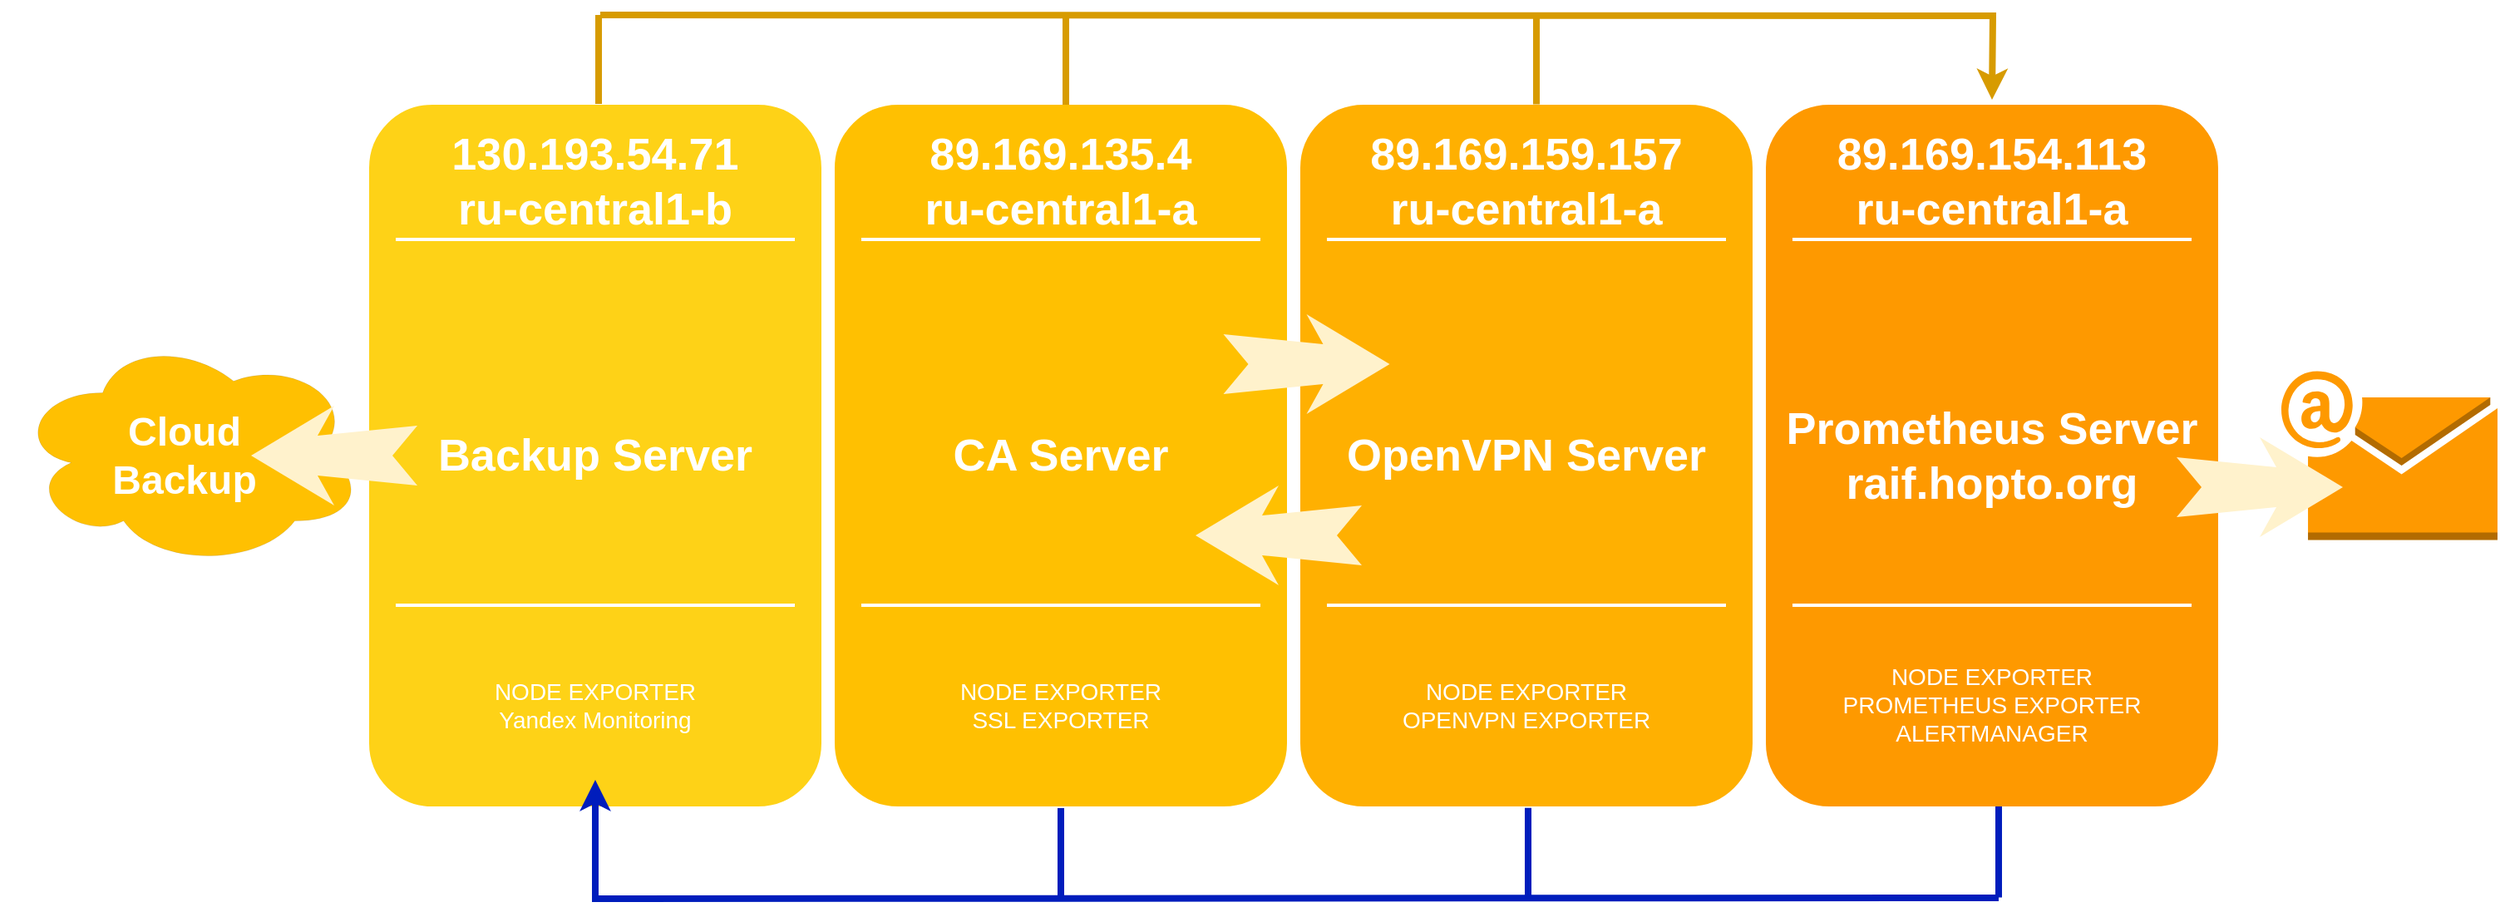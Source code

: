 <mxfile version="26.0.16">
  <diagram name="Page-1" id="12e1b939-464a-85fe-373e-61e167be1490">
    <mxGraphModel dx="1588" dy="824" grid="1" gridSize="10" guides="1" tooltips="1" connect="1" arrows="1" fold="1" page="1" pageScale="1.5" pageWidth="1169" pageHeight="826" background="none" math="0" shadow="0">
      <root>
        <mxCell id="0" />
        <mxCell id="1" parent="0" />
        <mxCell id="60da8b9f42644d3a-2" value="&lt;span style=&quot;color: rgb(255, 255, 255); font-size: 27px; font-weight: 700;&quot;&gt;Backup Server&lt;/span&gt;" style="whiteSpace=wrap;html=1;rounded=1;shadow=0;strokeWidth=8;fontSize=20;align=center;fillColor=#FED217;strokeColor=#FFFFFF;" parent="1" vertex="1">
          <mxGeometry x="316" y="405" width="280" height="430" as="geometry" />
        </mxCell>
        <mxCell id="60da8b9f42644d3a-3" value="130.193.54.71&lt;div&gt;ru-central1-b&lt;/div&gt;" style="text;html=1;strokeColor=none;fillColor=none;align=center;verticalAlign=middle;whiteSpace=wrap;rounded=0;shadow=0;fontSize=27;fontColor=#FFFFFF;fontStyle=1" parent="1" vertex="1">
          <mxGeometry x="316" y="425" width="280" height="60" as="geometry" />
        </mxCell>
        <mxCell id="60da8b9f42644d3a-4" value="NODE EXPORTER&lt;div&gt;Yandex Monitoring&lt;/div&gt;" style="text;html=1;strokeColor=none;fillColor=none;align=center;verticalAlign=middle;whiteSpace=wrap;rounded=0;shadow=0;fontSize=14;fontColor=#FFFFFF;" parent="1" vertex="1">
          <mxGeometry x="316" y="725" width="280" height="90" as="geometry" />
        </mxCell>
        <mxCell id="60da8b9f42644d3a-6" value="" style="line;strokeWidth=2;html=1;rounded=0;shadow=0;fontSize=27;align=center;fillColor=none;strokeColor=#FFFFFF;" parent="1" vertex="1">
          <mxGeometry x="336" y="485" width="240" height="10" as="geometry" />
        </mxCell>
        <mxCell id="60da8b9f42644d3a-7" value="" style="line;strokeWidth=2;html=1;rounded=0;shadow=0;fontSize=27;align=center;fillColor=none;strokeColor=#FFFFFF;" parent="1" vertex="1">
          <mxGeometry x="336" y="705" width="240" height="10" as="geometry" />
        </mxCell>
        <mxCell id="60da8b9f42644d3a-17" value="&lt;span style=&quot;color: rgb(255, 255, 255); font-size: 27px; font-weight: 700;&quot;&gt;CA Server&lt;/span&gt;" style="whiteSpace=wrap;html=1;rounded=1;shadow=0;strokeWidth=8;fontSize=20;align=center;fillColor=#FFC001;strokeColor=#FFFFFF;" parent="1" vertex="1">
          <mxGeometry x="596" y="405" width="280" height="430" as="geometry" />
        </mxCell>
        <mxCell id="60da8b9f42644d3a-18" value="89.169.135.4&lt;div&gt;ru-central1-a&lt;/div&gt;" style="text;html=1;strokeColor=none;fillColor=none;align=center;verticalAlign=middle;whiteSpace=wrap;rounded=0;shadow=0;fontSize=27;fontColor=#FFFFFF;fontStyle=1" parent="1" vertex="1">
          <mxGeometry x="596" y="425" width="280" height="60" as="geometry" />
        </mxCell>
        <mxCell id="60da8b9f42644d3a-19" value="NODE EXPORTER&lt;div&gt;&lt;div&gt;SSL EXPORTER&lt;/div&gt;&lt;/div&gt;" style="text;html=1;strokeColor=none;fillColor=none;align=center;verticalAlign=middle;whiteSpace=wrap;rounded=0;shadow=0;fontSize=14;fontColor=#FFFFFF;" parent="1" vertex="1">
          <mxGeometry x="596" y="725" width="280" height="90" as="geometry" />
        </mxCell>
        <mxCell id="60da8b9f42644d3a-20" value="" style="line;strokeWidth=2;html=1;rounded=0;shadow=0;fontSize=27;align=center;fillColor=none;strokeColor=#FFFFFF;" parent="1" vertex="1">
          <mxGeometry x="616" y="485" width="240" height="10" as="geometry" />
        </mxCell>
        <mxCell id="60da8b9f42644d3a-21" value="" style="line;strokeWidth=2;html=1;rounded=0;shadow=0;fontSize=27;align=center;fillColor=none;strokeColor=#FFFFFF;" parent="1" vertex="1">
          <mxGeometry x="616" y="705" width="240" height="10" as="geometry" />
        </mxCell>
        <mxCell id="60da8b9f42644d3a-24" value="&lt;span style=&quot;color: rgb(255, 255, 255); font-size: 27px; font-weight: 700;&quot;&gt;OpenVPN Server&lt;/span&gt;" style="whiteSpace=wrap;html=1;rounded=1;shadow=0;strokeWidth=8;fontSize=20;align=center;fillColor=#FFB001;strokeColor=#FFFFFF;" parent="1" vertex="1">
          <mxGeometry x="876" y="405" width="280" height="430" as="geometry" />
        </mxCell>
        <mxCell id="60da8b9f42644d3a-25" value="89.169.159.157&lt;div&gt;ru-central1-a&lt;/div&gt;" style="text;html=1;strokeColor=none;fillColor=none;align=center;verticalAlign=middle;whiteSpace=wrap;rounded=0;shadow=0;fontSize=27;fontColor=#FFFFFF;fontStyle=1" parent="1" vertex="1">
          <mxGeometry x="876" y="425" width="280" height="60" as="geometry" />
        </mxCell>
        <mxCell id="60da8b9f42644d3a-26" value="NODE EXPORTER&lt;div&gt;&lt;div&gt;OPENVPN EXPORTER&lt;/div&gt;&lt;/div&gt;" style="text;html=1;strokeColor=none;fillColor=none;align=center;verticalAlign=middle;whiteSpace=wrap;rounded=0;shadow=0;fontSize=14;fontColor=#FFFFFF;" parent="1" vertex="1">
          <mxGeometry x="876" y="725" width="280" height="90" as="geometry" />
        </mxCell>
        <mxCell id="60da8b9f42644d3a-27" value="" style="line;strokeWidth=2;html=1;rounded=0;shadow=0;fontSize=27;align=center;fillColor=none;strokeColor=#FFFFFF;" parent="1" vertex="1">
          <mxGeometry x="896" y="485" width="240" height="10" as="geometry" />
        </mxCell>
        <mxCell id="60da8b9f42644d3a-28" value="" style="line;strokeWidth=2;html=1;rounded=0;shadow=0;fontSize=27;align=center;fillColor=none;strokeColor=#FFFFFF;" parent="1" vertex="1">
          <mxGeometry x="896" y="705" width="240" height="10" as="geometry" />
        </mxCell>
        <mxCell id="60da8b9f42644d3a-30" value="" style="html=1;shadow=0;dashed=0;align=center;verticalAlign=middle;shape=mxgraph.arrows2.stylisedArrow;dy=0.6;dx=40;notch=15;feather=0.4;rounded=0;strokeWidth=1;fontSize=27;strokeColor=none;fillColor=#fff2cc;rotation=-180;" parent="1" vertex="1">
          <mxGeometry x="817" y="638" width="100" height="60" as="geometry" />
        </mxCell>
        <mxCell id="vOUV476OKw6NWkuYk_WK-25" style="edgeStyle=orthogonalEdgeStyle;rounded=0;orthogonalLoop=1;jettySize=auto;html=1;exitX=0.5;exitY=0;exitDx=0;exitDy=0;entryX=0.5;entryY=0;entryDx=0;entryDy=0;" edge="1" parent="1" source="60da8b9f42644d3a-31" target="60da8b9f42644d3a-32">
          <mxGeometry relative="1" as="geometry" />
        </mxCell>
        <mxCell id="60da8b9f42644d3a-31" value="&lt;span style=&quot;color: rgb(255, 255, 255); font-size: 27px; font-weight: 700;&quot;&gt;Prometheus Server&lt;/span&gt;&lt;div&gt;&lt;span style=&quot;color: rgb(255, 255, 255);&quot;&gt;&lt;font color=&quot;#ffffff&quot;&gt;&lt;span style=&quot;font-size: 27px;&quot;&gt;&lt;b&gt;raif.hopto.org&lt;/b&gt;&lt;/span&gt;&lt;/font&gt;&lt;/span&gt;&lt;/div&gt;" style="whiteSpace=wrap;html=1;rounded=1;shadow=0;strokeWidth=8;fontSize=20;align=center;fillColor=#FE9900;strokeColor=#FFFFFF;" parent="1" vertex="1">
          <mxGeometry x="1156" y="405" width="280" height="430" as="geometry" />
        </mxCell>
        <mxCell id="60da8b9f42644d3a-32" value="89.169.154.113&lt;div&gt;ru-central1-a&lt;/div&gt;" style="text;html=1;strokeColor=none;fillColor=none;align=center;verticalAlign=middle;whiteSpace=wrap;rounded=0;shadow=0;fontSize=27;fontColor=#FFFFFF;fontStyle=1" parent="1" vertex="1">
          <mxGeometry x="1156" y="425" width="280" height="60" as="geometry" />
        </mxCell>
        <mxCell id="60da8b9f42644d3a-33" value="NODE EXPORTER&lt;div&gt;PROMETHEUS EXPORTER&lt;/div&gt;&lt;div&gt;ALERTMANAGER&lt;/div&gt;" style="text;html=1;strokeColor=none;fillColor=none;align=center;verticalAlign=middle;whiteSpace=wrap;rounded=0;shadow=0;fontSize=14;fontColor=#FFFFFF;" parent="1" vertex="1">
          <mxGeometry x="1156" y="725" width="280" height="90" as="geometry" />
        </mxCell>
        <mxCell id="60da8b9f42644d3a-34" value="" style="line;strokeWidth=2;html=1;rounded=0;shadow=0;fontSize=27;align=center;fillColor=none;strokeColor=#FFFFFF;" parent="1" vertex="1">
          <mxGeometry x="1176" y="485" width="240" height="10" as="geometry" />
        </mxCell>
        <mxCell id="60da8b9f42644d3a-35" value="" style="line;strokeWidth=2;html=1;rounded=0;shadow=0;fontSize=27;align=center;fillColor=none;strokeColor=#FFFFFF;" parent="1" vertex="1">
          <mxGeometry x="1176" y="705" width="240" height="10" as="geometry" />
        </mxCell>
        <mxCell id="60da8b9f42644d3a-37" value="" style="html=1;shadow=0;dashed=0;align=center;verticalAlign=middle;shape=mxgraph.arrows2.stylisedArrow;dy=0.6;dx=40;notch=15;feather=0.4;rounded=0;strokeWidth=1;fontSize=27;strokeColor=none;fillColor=#fff2cc;" parent="1" vertex="1">
          <mxGeometry x="833.75" y="535" width="100" height="60" as="geometry" />
        </mxCell>
        <mxCell id="TWnDSq0pQ0x6KAUcjfAo-7" value="" style="group" parent="1" vertex="1" connectable="0">
          <mxGeometry x="98" y="560" width="210" height="140" as="geometry" />
        </mxCell>
        <mxCell id="TWnDSq0pQ0x6KAUcjfAo-1" value="" style="ellipse;shape=cloud;whiteSpace=wrap;html=1;fillColor=light-dark(#ffc001, #ededed);strokeWidth=0;" parent="TWnDSq0pQ0x6KAUcjfAo-7" vertex="1">
          <mxGeometry x="9" y="-13" width="210" height="140" as="geometry" />
        </mxCell>
        <mxCell id="TWnDSq0pQ0x6KAUcjfAo-3" value="Cloud Backup" style="text;html=1;align=center;verticalAlign=middle;whiteSpace=wrap;rounded=0;fontSize=24;fontStyle=1;fontColor=light-dark(#ffffff, #ededed);" parent="TWnDSq0pQ0x6KAUcjfAo-7" vertex="1">
          <mxGeometry x="81" y="45" width="60" height="30" as="geometry" />
        </mxCell>
        <mxCell id="TWnDSq0pQ0x6KAUcjfAo-6" value="" style="html=1;shadow=0;dashed=0;align=center;verticalAlign=middle;shape=mxgraph.arrows2.stylisedArrow;dy=0.6;dx=40;notch=15;feather=0.4;rounded=0;strokeWidth=1;fontSize=27;strokeColor=none;fillColor=#fff2cc;rotation=-180;" parent="1" vertex="1">
          <mxGeometry x="249" y="590" width="100" height="60" as="geometry" />
        </mxCell>
        <mxCell id="TWnDSq0pQ0x6KAUcjfAo-8" value="" style="outlineConnect=0;dashed=0;verticalLabelPosition=bottom;verticalAlign=top;align=center;html=1;shape=mxgraph.aws3.email;fillColor=light-dark(#fe9900, #835801);gradientColor=none;" parent="1" vertex="1">
          <mxGeometry x="1470" y="569.25" width="130" height="101.5" as="geometry" />
        </mxCell>
        <mxCell id="TWnDSq0pQ0x6KAUcjfAo-9" value="" style="html=1;shadow=0;dashed=0;align=center;verticalAlign=middle;shape=mxgraph.arrows2.stylisedArrow;dy=0.6;dx=40;notch=15;feather=0.4;rounded=0;strokeWidth=1;fontSize=27;strokeColor=none;fillColor=#fff2cc;" parent="1" vertex="1">
          <mxGeometry x="1407" y="609" width="100" height="60" as="geometry" />
        </mxCell>
        <mxCell id="vOUV476OKw6NWkuYk_WK-17" value="" style="group;strokeWidth=4;" vertex="1" connectable="0" parent="1">
          <mxGeometry x="731" y="831.015" width="574.005" height="55.025" as="geometry" />
        </mxCell>
        <mxCell id="vOUV476OKw6NWkuYk_WK-13" style="edgeStyle=orthogonalEdgeStyle;rounded=0;orthogonalLoop=1;jettySize=auto;html=1;entryX=0.5;entryY=1;entryDx=0;entryDy=0;strokeWidth=4;fillColor=#0050ef;strokeColor=#001DBC;" edge="1" parent="vOUV476OKw6NWkuYk_WK-17" target="60da8b9f42644d3a-4">
          <mxGeometry relative="1" as="geometry">
            <mxPoint x="569" y="54.985" as="sourcePoint" />
          </mxGeometry>
        </mxCell>
        <mxCell id="vOUV476OKw6NWkuYk_WK-14" value="" style="line;strokeWidth=4;html=1;rotation=90;fillColor=#0050ef;strokeColor=#001DBC;fontColor=#ffffff;" vertex="1" parent="vOUV476OKw6NWkuYk_WK-17">
          <mxGeometry x="-21.75" y="22.735" width="53.5" height="10" as="geometry" />
        </mxCell>
        <mxCell id="vOUV476OKw6NWkuYk_WK-15" value="" style="line;strokeWidth=4;html=1;rotation=90;fillColor=#0050ef;strokeColor=#001DBC;fontColor=#ffffff;" vertex="1" parent="vOUV476OKw6NWkuYk_WK-17">
          <mxGeometry x="258.93" y="22.945" width="54.16" height="10" as="geometry" />
        </mxCell>
        <mxCell id="vOUV476OKw6NWkuYk_WK-16" value="" style="line;strokeWidth=4;html=1;rotation=90;fillColor=#0050ef;strokeColor=#001DBC;fontColor=#ffffff;" vertex="1" parent="vOUV476OKw6NWkuYk_WK-17">
          <mxGeometry x="541.61" y="22.395" width="54.79" height="10" as="geometry" />
        </mxCell>
        <mxCell id="vOUV476OKw6NWkuYk_WK-18" value="" style="group" vertex="1" connectable="0" parent="1">
          <mxGeometry x="453" y="354" width="574.005" height="55.025" as="geometry" />
        </mxCell>
        <mxCell id="vOUV476OKw6NWkuYk_WK-19" style="edgeStyle=orthogonalEdgeStyle;rounded=0;orthogonalLoop=1;jettySize=auto;html=1;entryX=0.5;entryY=1;entryDx=0;entryDy=0;" edge="1" parent="vOUV476OKw6NWkuYk_WK-18">
          <mxGeometry relative="1" as="geometry">
            <mxPoint x="569" y="54.985" as="sourcePoint" />
          </mxGeometry>
        </mxCell>
        <mxCell id="vOUV476OKw6NWkuYk_WK-20" value="" style="line;strokeWidth=4;html=1;rotation=90;fillColor=#ffe6cc;strokeColor=#d79b00;" vertex="1" parent="vOUV476OKw6NWkuYk_WK-18">
          <mxGeometry x="-21.75" y="22.735" width="53.5" height="10" as="geometry" />
        </mxCell>
        <mxCell id="vOUV476OKw6NWkuYk_WK-21" value="" style="line;strokeWidth=4;html=1;rotation=90;fillColor=#ffe6cc;strokeColor=#d79b00;" vertex="1" parent="vOUV476OKw6NWkuYk_WK-18">
          <mxGeometry x="258.93" y="22.945" width="54.16" height="10" as="geometry" />
        </mxCell>
        <mxCell id="vOUV476OKw6NWkuYk_WK-22" value="" style="line;strokeWidth=4;html=1;rotation=90;fillColor=#ffe6cc;strokeColor=#d79b00;" vertex="1" parent="vOUV476OKw6NWkuYk_WK-18">
          <mxGeometry x="541.61" y="22.395" width="54.79" height="10" as="geometry" />
        </mxCell>
        <mxCell id="vOUV476OKw6NWkuYk_WK-24" style="edgeStyle=orthogonalEdgeStyle;rounded=0;orthogonalLoop=1;jettySize=auto;html=1;strokeWidth=4;fillColor=#ffe6cc;strokeColor=#d79b00;" edge="1" parent="1">
          <mxGeometry relative="1" as="geometry">
            <mxPoint x="459" y="355" as="sourcePoint" />
            <mxPoint x="1296" y="406" as="targetPoint" />
          </mxGeometry>
        </mxCell>
      </root>
    </mxGraphModel>
  </diagram>
</mxfile>
